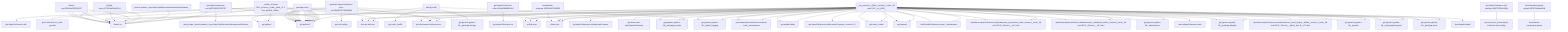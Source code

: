 graph TD
    app-mlperf-inference,d775cac873ee4231_(_nvidia,_3d-unet-99.9,_tensorrt,_cuda,_valid,_r4.1-dev_default,_offline_) --> detect,os
    app-mlperf-inference,d775cac873ee4231_(_nvidia,_3d-unet-99.9,_tensorrt,_cuda,_valid,_r4.1-dev_default,_offline_) --> get,sys-utils-cm
    app-mlperf-inference,d775cac873ee4231_(_nvidia,_3d-unet-99.9,_tensorrt,_cuda,_valid,_r4.1-dev_default,_offline_) --> get,python
    get-mlperf-inference-src,4b57186581024797 --> detect,os
    get-mlperf-inference-src,4b57186581024797 --> get,python3
    get-git-repo,ed603e7292974f10_(_branch.master,_repo.https://github.com/mlcommons/inference_) --> detect,os
    get-mlperf-inference-src,4b57186581024797 --> get,git,repo,_branch.master,_repo.https://github.com/mlcommons/inference
    app-mlperf-inference,d775cac873ee4231_(_nvidia,_3d-unet-99.9,_tensorrt,_cuda,_valid,_r4.1-dev_default,_offline_) --> get,mlcommons,inference,src
    pull-git-repo,c23132ed65c4421d --> detect,os
    app-mlperf-inference,d775cac873ee4231_(_nvidia,_3d-unet-99.9,_tensorrt,_cuda,_valid,_r4.1-dev_default,_offline_) --> pull,git,repo
    get-mlperf-inference-utils,e341e5f86d8342e5 --> get,mlperf,inference,src
    app-mlperf-inference,d775cac873ee4231_(_nvidia,_3d-unet-99.9,_tensorrt,_cuda,_valid,_r4.1-dev_default,_offline_) --> get,mlperf,inference,utils
    get-cuda-devices,7a3ede4d3558427a_(_with-pycuda_) --> get,cuda,_toolkit
    get-cuda-devices,7a3ede4d3558427a_(_with-pycuda_) --> get,python3
    get-generic-python-lib,94b62a682bc44791_(_package.pycuda_) --> get,python3
    get-cuda-devices,7a3ede4d3558427a_(_with-pycuda_) --> get,generic-python-lib,_package.pycuda
    get-generic-python-lib,94b62a682bc44791_(_package.numpy_) --> get,python3
    get-cuda-devices,7a3ede4d3558427a_(_with-pycuda_) --> get,generic-python-lib,_package.numpy
    app-mlperf-inference,d775cac873ee4231_(_nvidia,_3d-unet-99.9,_tensorrt,_cuda,_valid,_r4.1-dev_default,_offline_) --> get,cuda-devices,_with-pycuda
    app-mlperf-inference-nvidia,bc3b17fb430f4732_(_run_harness,_offline,_tensorrt,_cuda,_3d-unet-99.9,_rtx_4090_) --> detect,os
    detect-cpu,586c8a43320142f7 --> detect,os
    app-mlperf-inference-nvidia,bc3b17fb430f4732_(_run_harness,_offline,_tensorrt,_cuda,_3d-unet-99.9,_rtx_4090_) --> detect,cpu
    app-mlperf-inference-nvidia,bc3b17fb430f4732_(_run_harness,_offline,_tensorrt,_cuda,_3d-unet-99.9,_rtx_4090_) --> get,sys-utils-cm
    app-mlperf-inference-nvidia,bc3b17fb430f4732_(_run_harness,_offline,_tensorrt,_cuda,_3d-unet-99.9,_rtx_4090_) --> get,mlperf,inference,nvidia,scratch,space
    get-generic-python-lib,94b62a682bc44791_(_mlperf_logging_) --> get,python3
    app-mlperf-inference-nvidia,bc3b17fb430f4732_(_run_harness,_offline,_tensorrt,_cuda,_3d-unet-99.9,_rtx_4090_) --> get,generic-python-lib,_mlperf_logging
    app-mlperf-inference-nvidia,bc3b17fb430f4732_(_run_harness,_offline,_tensorrt,_cuda,_3d-unet-99.9,_rtx_4090_) --> get,mlcommons,inference,src
    app-mlperf-inference-nvidia,bc3b17fb430f4732_(_run_harness,_offline,_tensorrt,_cuda,_3d-unet-99.9,_rtx_4090_) --> get,nvidia,mlperf,inference,common-code,_mlcommons
    pull-git-repo,c23132ed65c4421d --> detect,os
    app-mlperf-inference-nvidia,bc3b17fb430f4732_(_run_harness,_offline,_tensorrt,_cuda,_3d-unet-99.9,_rtx_4090_) --> pull,git,repo
    generate-mlperf-inference-user-conf,3af4475745964b93 --> detect,os
    detect-cpu,586c8a43320142f7 --> detect,os
    generate-mlperf-inference-user-conf,3af4475745964b93 --> detect,cpu
    generate-mlperf-inference-user-conf,3af4475745964b93 --> get,python
    generate-mlperf-inference-user-conf,3af4475745964b93 --> get,mlcommons,inference,src
    get-mlperf-inference-sut-configs,c2fbf72009e2445b --> get,cache,dir,_name.mlperf-inference-sut-configs
    generate-mlperf-inference-user-conf,3af4475745964b93 --> get,sut,configs
    app-mlperf-inference-nvidia,bc3b17fb430f4732_(_run_harness,_offline,_tensorrt,_cuda,_3d-unet-99.9,_rtx_4090_) --> generate,user-conf,mlperf,inference
    get-generic-python-lib,94b62a682bc44791_(_package.pycuda_) --> get,python3
    app-mlperf-inference-nvidia,bc3b17fb430f4732_(_run_harness,_offline,_tensorrt,_cuda,_3d-unet-99.9,_rtx_4090_) --> get,generic-python-lib,_package.pycuda
    app-mlperf-inference-nvidia,bc3b17fb430f4732_(_run_harness,_offline,_tensorrt,_cuda,_3d-unet-99.9,_rtx_4090_) --> get,nvidia,mitten
    app-mlperf-inference-nvidia,bc3b17fb430f4732_(_run_harness,_offline,_tensorrt,_cuda,_3d-unet-99.9,_rtx_4090_) --> get,cuda,_cudnn
    app-mlperf-inference-nvidia,bc3b17fb430f4732_(_run_harness,_offline,_tensorrt,_cuda,_3d-unet-99.9,_rtx_4090_) --> get,tensorrt
    app-mlperf-inference-nvidia,bc3b17fb430f4732_(_run_harness,_offline,_tensorrt,_cuda,_3d-unet-99.9,_rtx_4090_) --> build,nvidia,inference,server,_mlcommons
    app-mlperf-inference-nvidia,bc3b17fb430f4732_(_build_engine,_offline,_tensorrt,_cuda,_3d-unet-99.9,_3d-unet_,_batch_size.8,_v4.1-dev_) --> detect,os
    detect-cpu,586c8a43320142f7 --> detect,os
    app-mlperf-inference-nvidia,bc3b17fb430f4732_(_build_engine,_offline,_tensorrt,_cuda,_3d-unet-99.9,_3d-unet_,_batch_size.8,_v4.1-dev_) --> detect,cpu
    app-mlperf-inference-nvidia,bc3b17fb430f4732_(_build_engine,_offline,_tensorrt,_cuda,_3d-unet-99.9,_3d-unet_,_batch_size.8,_v4.1-dev_) --> get,sys-utils-cm
    app-mlperf-inference-nvidia,bc3b17fb430f4732_(_build_engine,_offline,_tensorrt,_cuda,_3d-unet-99.9,_3d-unet_,_batch_size.8,_v4.1-dev_) --> get,mlperf,inference,nvidia,scratch,space,_version.4_0
    get-generic-python-lib,94b62a682bc44791_(_mlperf_logging_) --> get,python3
    app-mlperf-inference-nvidia,bc3b17fb430f4732_(_build_engine,_offline,_tensorrt,_cuda,_3d-unet-99.9,_3d-unet_,_batch_size.8,_v4.1-dev_) --> get,generic-python-lib,_mlperf_logging
    app-mlperf-inference-nvidia,bc3b17fb430f4732_(_build_engine,_offline,_tensorrt,_cuda,_3d-unet-99.9,_3d-unet_,_batch_size.8,_v4.1-dev_) --> get,mlcommons,inference,src
    app-mlperf-inference-nvidia,bc3b17fb430f4732_(_build_engine,_offline,_tensorrt,_cuda,_3d-unet-99.9,_3d-unet_,_batch_size.8,_v4.1-dev_) --> get,nvidia,mlperf,inference,common-code,_mlcommons
    pull-git-repo,c23132ed65c4421d --> detect,os
    app-mlperf-inference-nvidia,bc3b17fb430f4732_(_build_engine,_offline,_tensorrt,_cuda,_3d-unet-99.9,_3d-unet_,_batch_size.8,_v4.1-dev_) --> pull,git,repo
    get-generic-python-lib,94b62a682bc44791_(_package.pycuda_) --> get,python3
    app-mlperf-inference-nvidia,bc3b17fb430f4732_(_build_engine,_offline,_tensorrt,_cuda,_3d-unet-99.9,_3d-unet_,_batch_size.8,_v4.1-dev_) --> get,generic-python-lib,_package.pycuda
    app-mlperf-inference-nvidia,bc3b17fb430f4732_(_build_engine,_offline,_tensorrt,_cuda,_3d-unet-99.9,_3d-unet_,_batch_size.8,_v4.1-dev_) --> get,nvidia,mitten
    app-mlperf-inference-nvidia,bc3b17fb430f4732_(_build_engine,_offline,_tensorrt,_cuda,_3d-unet-99.9,_3d-unet_,_batch_size.8,_v4.1-dev_) --> get,cuda,_cudnn
    app-mlperf-inference-nvidia,bc3b17fb430f4732_(_build_engine,_offline,_tensorrt,_cuda,_3d-unet-99.9,_3d-unet_,_batch_size.8,_v4.1-dev_) --> get,tensorrt
    app-mlperf-inference-nvidia,bc3b17fb430f4732_(_build_engine,_offline,_tensorrt,_cuda,_3d-unet-99.9,_3d-unet_,_batch_size.8,_v4.1-dev_) --> build,nvidia,inference,server,_mlcommons
    app-mlperf-inference-nvidia,bc3b17fb430f4732_(_build_engine,_offline,_tensorrt,_cuda,_3d-unet-99.9,_3d-unet_,_batch_size.8,_v4.1-dev_) --> reproduce,mlperf,inference,nvidia,harness,_preprocess_data,_tensorrt,_cuda,_3d-unet-99.9,_3d-unet_,_v4.1-dev
    app-mlperf-inference-nvidia,bc3b17fb430f4732_(_build_engine,_offline,_tensorrt,_cuda,_3d-unet-99.9,_3d-unet_,_batch_size.8,_v4.1-dev_) --> reproduce,mlperf,inference,nvidia,harness,_download_model,_tensorrt,_cuda,_3d-unet-99.9,_3d-unet_,_v4.1-dev
    get-generic-python-lib,94b62a682bc44791_(_transformers_) --> get,python3
    app-mlperf-inference-nvidia,bc3b17fb430f4732_(_build_engine,_offline,_tensorrt,_cuda,_3d-unet-99.9,_3d-unet_,_batch_size.8,_v4.1-dev_) --> get,generic-python-lib,_transformers
    get-generic-python-lib,94b62a682bc44791_(_package.nibabel_) --> get,python3
    app-mlperf-inference-nvidia,bc3b17fb430f4732_(_build_engine,_offline,_tensorrt,_cuda,_3d-unet-99.9,_3d-unet_,_batch_size.8,_v4.1-dev_) --> get,generic-python-lib,_package.nibabel
    get-generic-python-lib,94b62a682bc44791_(_pandas_) --> get,python3
    app-mlperf-inference-nvidia,bc3b17fb430f4732_(_build_engine,_offline,_tensorrt,_cuda,_3d-unet-99.9,_3d-unet_,_batch_size.8,_v4.1-dev_) --> get,generic-python-lib,_pandas
    get-generic-python-lib,94b62a682bc44791_(_onnx-graphsurgeon_) --> get,python3
    app-mlperf-inference-nvidia,bc3b17fb430f4732_(_build_engine,_offline,_tensorrt,_cuda,_3d-unet-99.9,_3d-unet_,_batch_size.8,_v4.1-dev_) --> get,generic-python-lib,_onnx-graphsurgeon
    get-generic-python-lib,94b62a682bc44791_(_package.onnx_) --> get,python3
    app-mlperf-inference-nvidia,bc3b17fb430f4732_(_build_engine,_offline,_tensorrt,_cuda,_3d-unet-99.9,_3d-unet_,_batch_size.8,_v4.1-dev_) --> get,generic-python-lib,_package.onnx
    app-mlperf-inference-nvidia,bc3b17fb430f4732_(_build_engine,_offline,_tensorrt,_cuda,_3d-unet-99.9,_3d-unet_,_batch_size.8,_v4.1-dev_) --> save,mlperf,inference,state
    app-mlperf-inference-nvidia,bc3b17fb430f4732_(_run_harness,_offline,_tensorrt,_cuda,_3d-unet-99.9,_rtx_4090_) --> reproduce,mlperf,inference,nvidia,harness,_build_engine,_offline,_tensorrt,_cuda,_3d-unet-99.9,_3d-unet_,_batch_size.8,_v4.1-dev
    app-mlperf-inference-nvidia,bc3b17fb430f4732_(_run_harness,_offline,_tensorrt,_cuda,_3d-unet-99.9,_rtx_4090_) --> reproduce,mlperf,inference,nvidia,harness,_preprocess_data,_tensorrt,_cuda,_3d-unet-99.9,_3d-unet_,_v4.1-dev
    app-mlperf-inference-nvidia,bc3b17fb430f4732_(_run_harness,_offline,_tensorrt,_cuda,_3d-unet-99.9,_rtx_4090_) --> reproduce,mlperf,inference,nvidia,harness,_download_model,_tensorrt,_cuda,_3d-unet-99.9,_3d-unet_,_v4.1-dev
    get-generic-python-lib,94b62a682bc44791_(_transformers_) --> get,python3
    app-mlperf-inference-nvidia,bc3b17fb430f4732_(_run_harness,_offline,_tensorrt,_cuda,_3d-unet-99.9,_rtx_4090_) --> get,generic-python-lib,_transformers
    get-generic-python-lib,94b62a682bc44791_(_package.nibabel_) --> get,python3
    app-mlperf-inference-nvidia,bc3b17fb430f4732_(_run_harness,_offline,_tensorrt,_cuda,_3d-unet-99.9,_rtx_4090_) --> get,generic-python-lib,_package.nibabel
    get-generic-python-lib,94b62a682bc44791_(_pandas_) --> get,python3
    app-mlperf-inference-nvidia,bc3b17fb430f4732_(_run_harness,_offline,_tensorrt,_cuda,_3d-unet-99.9,_rtx_4090_) --> get,generic-python-lib,_pandas
    get-generic-python-lib,94b62a682bc44791_(_onnx-graphsurgeon_) --> get,python3
    app-mlperf-inference-nvidia,bc3b17fb430f4732_(_run_harness,_offline,_tensorrt,_cuda,_3d-unet-99.9,_rtx_4090_) --> get,generic-python-lib,_onnx-graphsurgeon
    get-generic-python-lib,94b62a682bc44791_(_package.onnx_) --> get,python3
    app-mlperf-inference-nvidia,bc3b17fb430f4732_(_run_harness,_offline,_tensorrt,_cuda,_3d-unet-99.9,_rtx_4090_) --> get,generic-python-lib,_package.onnx
    detect-cpu,586c8a43320142f7 --> detect,os
    benchmark-program,19f369ef47084895 --> detect,cpu
    benchmark-program-mlperf,cfff0132a8aa4018 --> benchmark-program,program
    app-mlperf-inference-nvidia,bc3b17fb430f4732_(_run_harness,_offline,_tensorrt,_cuda,_3d-unet-99.9,_rtx_4090_) --> benchmark-mlperf